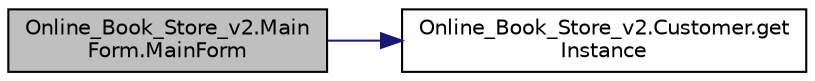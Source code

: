 digraph "Online_Book_Store_v2.MainForm.MainForm"
{
 // LATEX_PDF_SIZE
  edge [fontname="Helvetica",fontsize="10",labelfontname="Helvetica",labelfontsize="10"];
  node [fontname="Helvetica",fontsize="10",shape=record];
  rankdir="LR";
  Node1 [label="Online_Book_Store_v2.Main\lForm.MainForm",height=0.2,width=0.4,color="black", fillcolor="grey75", style="filled", fontcolor="black",tooltip=" "];
  Node1 -> Node2 [color="midnightblue",fontsize="10",style="solid"];
  Node2 [label="Online_Book_Store_v2.Customer.get\lInstance",height=0.2,width=0.4,color="black", fillcolor="white", style="filled",URL="$class_online___book___store__v2_1_1_customer.html#a31ad3b403a90a3de1b1af6474c035fec",tooltip=" "];
}
